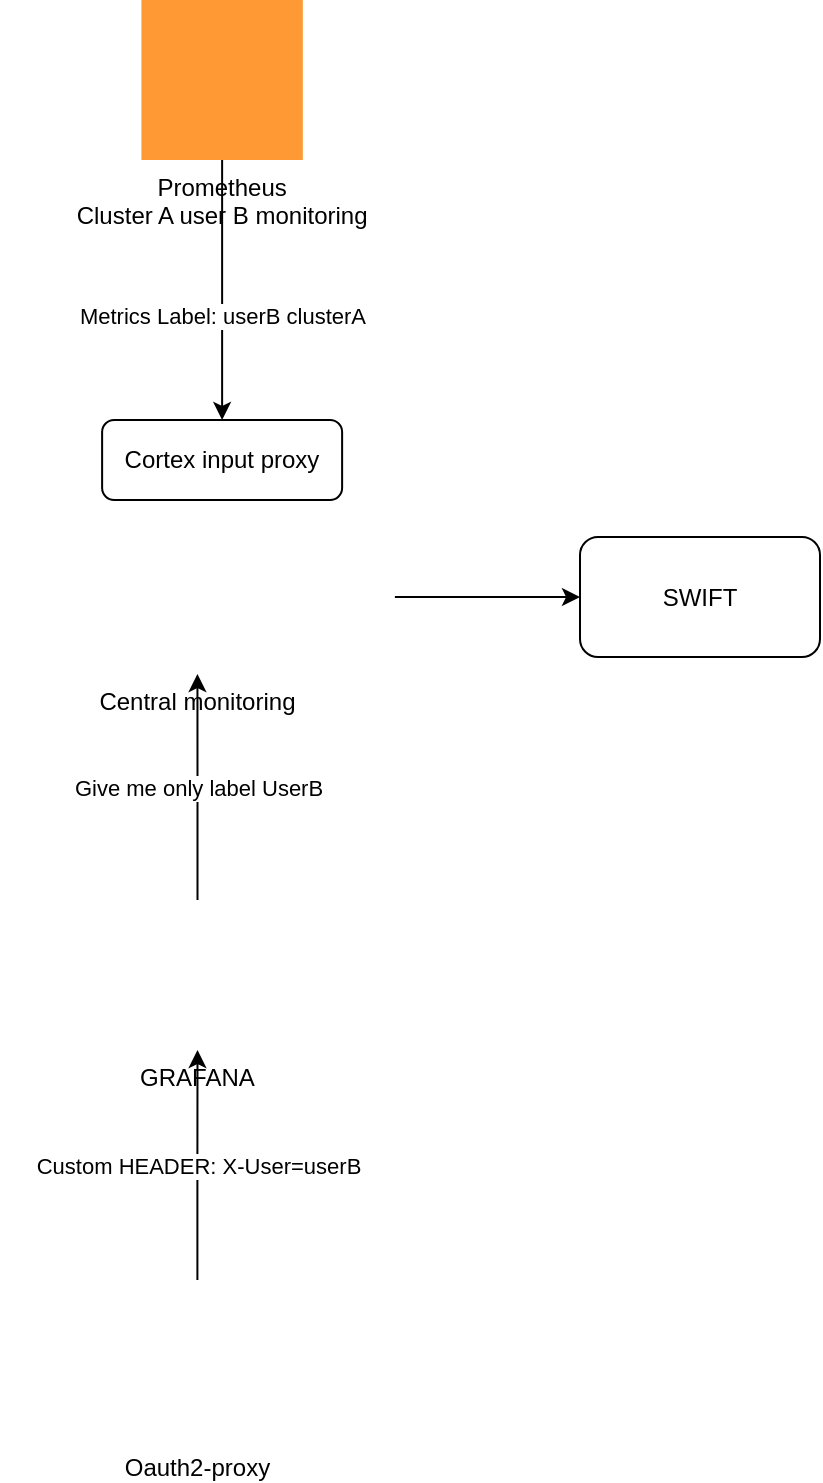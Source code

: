 <?xml version="1.0" encoding="UTF-8"?>
<mxfile version="14.2.9"><diagram id="QAdA_fj8TSUM4HqDUsSr" name="Page-1"><mxGraphModel dx="1422" dy="760" grid="1" gridSize="10" guides="1" tooltips="1" connect="1" arrows="1" fold="1" page="1" pageScale="1" pageWidth="850" pageHeight="1100" math="0" shadow="0"><root><mxCell id="0"/><mxCell id="1" parent="0"/><mxCell id="v5Y4CSbzzk4O8BDBeJfn-2" style="edgeStyle=orthogonalEdgeStyle;rounded=0;orthogonalLoop=1;jettySize=auto;html=1;" parent="1" source="aYnT-AqhG6_m6bBRNWDT-1" target="v5Y4CSbzzk4O8BDBeJfn-1" edge="1"><mxGeometry relative="1" as="geometry"/></mxCell><mxCell id="aYnT-AqhG6_m6bBRNWDT-1" value="Central monitoring" style="shape=image;imageAspect=0;aspect=fixed;verticalLabelPosition=bottom;verticalAlign=top;image=https://cortexmetrics.io/images/cortex-horizontal.svg;direction=east;" parent="1" vertex="1"><mxGeometry x="350" y="300" width="197.44" height="77" as="geometry"/></mxCell><mxCell id="aYnT-AqhG6_m6bBRNWDT-8" value="Give me only label UserB" style="edgeStyle=orthogonalEdgeStyle;rounded=0;orthogonalLoop=1;jettySize=auto;html=1;entryX=0.5;entryY=1;entryDx=0;entryDy=0;" parent="1" source="aYnT-AqhG6_m6bBRNWDT-2" target="aYnT-AqhG6_m6bBRNWDT-1" edge="1"><mxGeometry relative="1" as="geometry"/></mxCell><mxCell id="aYnT-AqhG6_m6bBRNWDT-2" value="GRAFANA" style="shape=image;imageAspect=0;aspect=fixed;verticalLabelPosition=bottom;verticalAlign=top;image=https://monit-grafana.cern.ch/public/img/grafana_icon.svg;" parent="1" vertex="1"><mxGeometry x="412.66" y="490" width="72.12" height="75" as="geometry"/></mxCell><mxCell id="aYnT-AqhG6_m6bBRNWDT-7" value="Custom HEADER: X-User=userB" style="edgeStyle=orthogonalEdgeStyle;rounded=0;orthogonalLoop=1;jettySize=auto;html=1;" parent="1" source="aYnT-AqhG6_m6bBRNWDT-3" target="aYnT-AqhG6_m6bBRNWDT-2" edge="1"><mxGeometry relative="1" as="geometry"/></mxCell><mxCell id="aYnT-AqhG6_m6bBRNWDT-3" value="Oauth2-proxy" style="shape=image;imageAspect=0;aspect=fixed;verticalLabelPosition=bottom;verticalAlign=top;image=https://oauth2-proxy.github.io/oauth2-proxy/img/logos/OAuth2_Proxy_icon.svg;" parent="1" vertex="1"><mxGeometry x="408.72" y="680" width="80" height="80" as="geometry"/></mxCell><mxCell id="aYnT-AqhG6_m6bBRNWDT-6" value="Metrics Label: userB clusterA" style="edgeStyle=orthogonalEdgeStyle;rounded=0;orthogonalLoop=1;jettySize=auto;html=1;exitX=0.5;exitY=1;exitDx=0;exitDy=0;" parent="1" source="aYnT-AqhG6_m6bBRNWDT-4" target="aYnT-AqhG6_m6bBRNWDT-5" edge="1"><mxGeometry x="0.2" relative="1" as="geometry"><mxPoint as="offset"/></mxGeometry></mxCell><mxCell id="aYnT-AqhG6_m6bBRNWDT-4" value="Prometheus&#10;Cluster A user B monitoring" style="shape=image;imageAspect=0;aspect=fixed;verticalLabelPosition=bottom;verticalAlign=top;image=https://prometheus.io/assets/prometheus_logo_grey.svg;imageBackground=#FF9933;" parent="1" vertex="1"><mxGeometry x="420.71" y="40" width="80.7" height="80" as="geometry"/></mxCell><mxCell id="aYnT-AqhG6_m6bBRNWDT-5" value="Cortex input proxy" style="rounded=1;whiteSpace=wrap;html=1;" parent="1" vertex="1"><mxGeometry x="401.06" y="250" width="120" height="40" as="geometry"/></mxCell><mxCell id="v5Y4CSbzzk4O8BDBeJfn-1" value="SWIFT" style="rounded=1;whiteSpace=wrap;html=1;" parent="1" vertex="1"><mxGeometry x="640" y="308.5" width="120" height="60" as="geometry"/></mxCell></root></mxGraphModel></diagram></mxfile>
